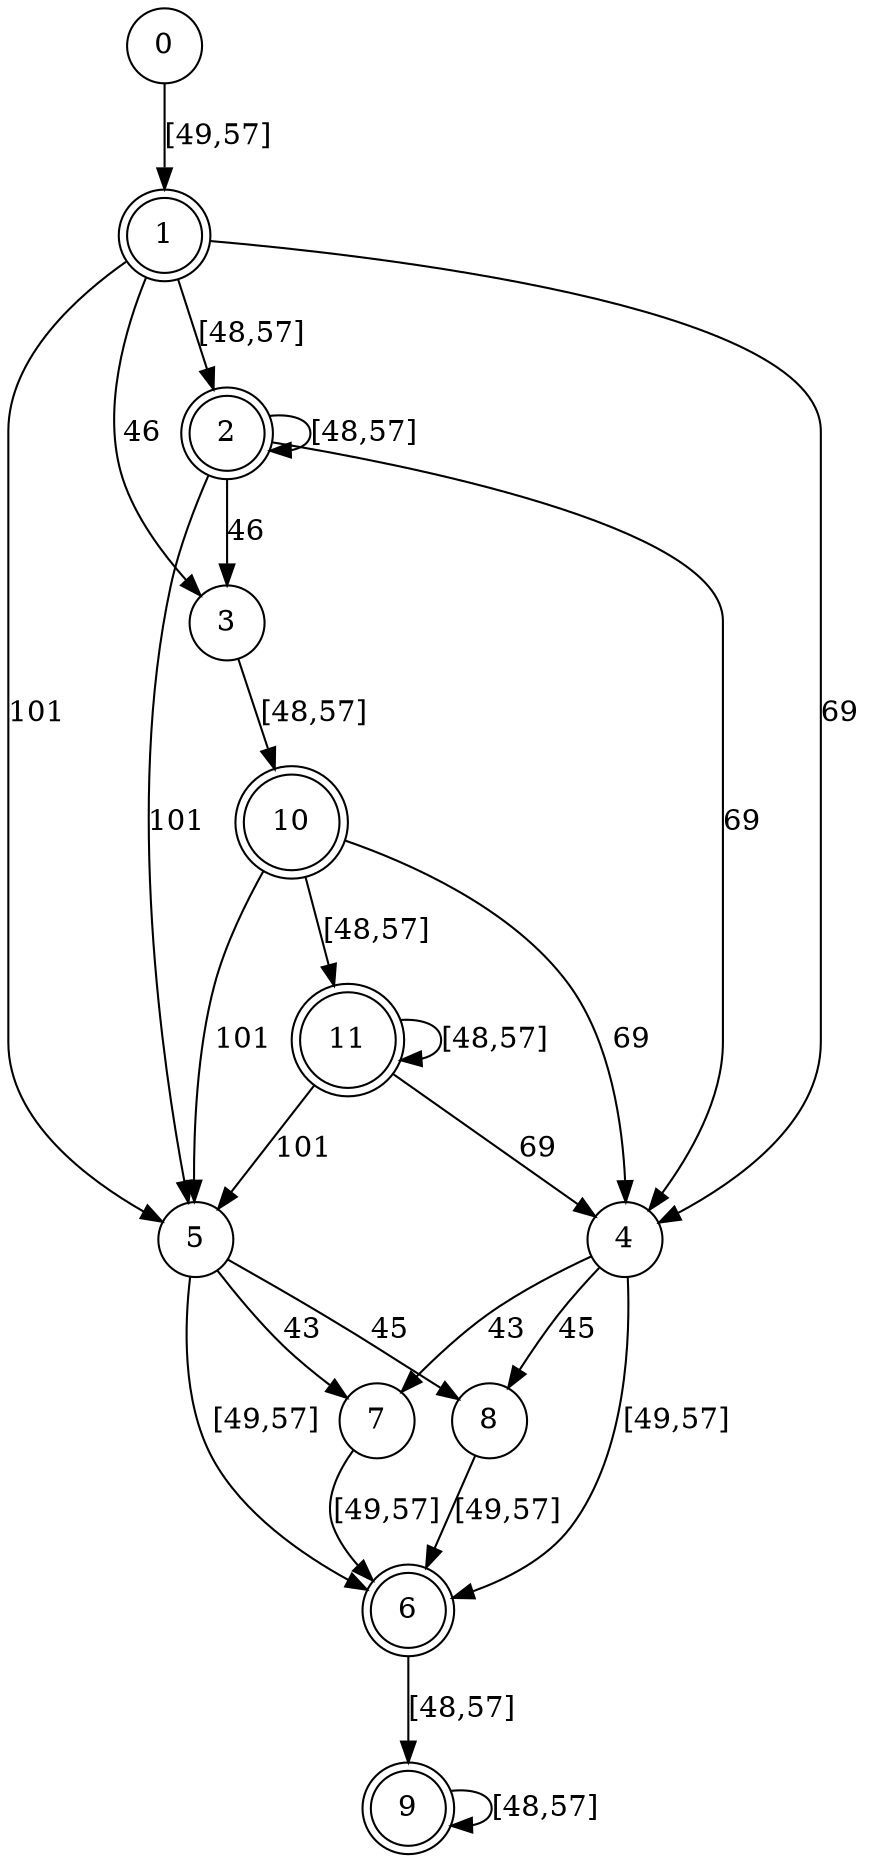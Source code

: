 digraph DFA {
        N0[label="0", shape=circle];
        N1[label="1", shape=doublecircle];
        N2[label="2", shape=doublecircle];
        N3[label="3", shape=circle];
        N4[label="4", shape=circle];
        N5[label="5", shape=circle];
        N6[label="6", shape=doublecircle];
        N7[label="7", shape=circle];
        N8[label="8", shape=circle];
        N9[label="9", shape=doublecircle];
        N10[label="10", shape=doublecircle];
        N11[label="11", shape=doublecircle];
        N0 -> N1[label="[49,57]"];
        N1 -> N5[label="101"];
        N1 -> N2[label="[48,57]"];
        N1 -> N4[label="69"];
        N1 -> N3[label="46"];
        N2 -> N2[label="[48,57]"];
        N2 -> N4[label="69"];
        N2 -> N3[label="46"];
        N2 -> N5[label="101"];
        N3 -> N10[label="[48,57]"];
        N4 -> N7[label="43"];
        N4 -> N6[label="[49,57]"];
        N4 -> N8[label="45"];
        N5 -> N6[label="[49,57]"];
        N5 -> N8[label="45"];
        N5 -> N7[label="43"];
        N6 -> N9[label="[48,57]"];
        N7 -> N6[label="[49,57]"];
        N8 -> N6[label="[49,57]"];
        N9 -> N9[label="[48,57]"];
        N10 -> N5[label="101"];
        N10 -> N11[label="[48,57]"];
        N10 -> N4[label="69"];
        N11 -> N4[label="69"];
        N11 -> N11[label="[48,57]"];
        N11 -> N5[label="101"];
}